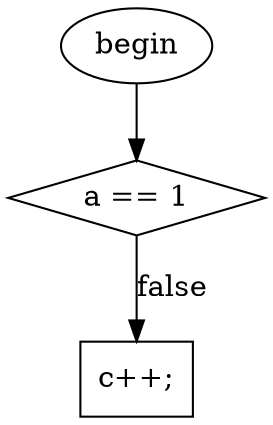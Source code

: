 digraph G{
F0T0[ shape=ellipse, label="begin", style="filled", fillcolor="white"]
F40T54[ shape=diamond, label="a == 1", style="filled", fillcolor="white"]
F56T59[ shape=box, label="c++;", style="filled", fillcolor="white"]
F0T0 -> F40T54
F40T54 -> F56T59[label="false"]
}
